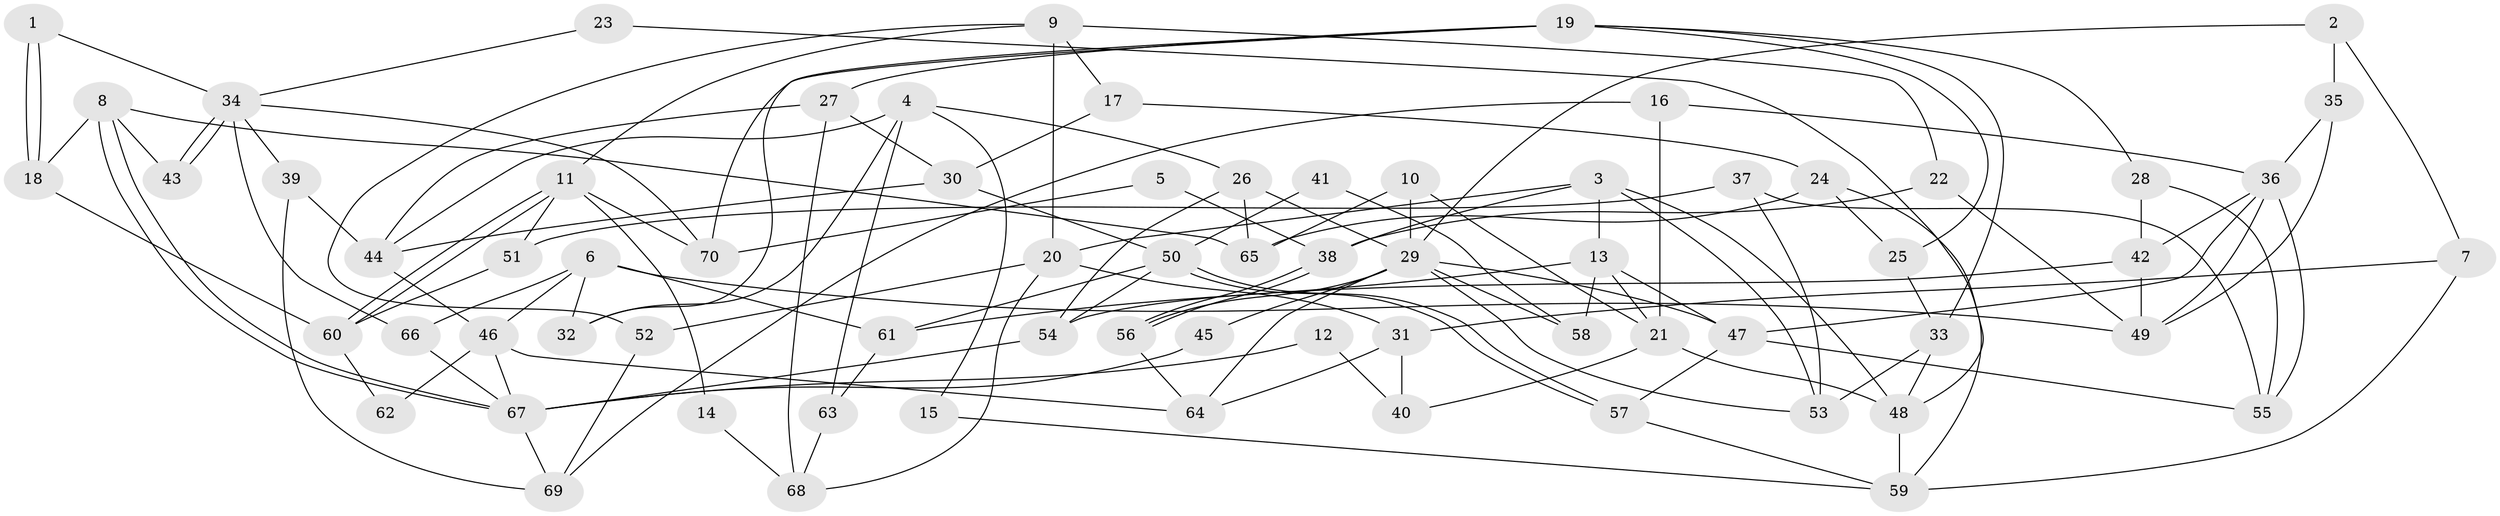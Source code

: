 // Generated by graph-tools (version 1.1) at 2025/11/02/27/25 16:11:19]
// undirected, 70 vertices, 140 edges
graph export_dot {
graph [start="1"]
  node [color=gray90,style=filled];
  1;
  2;
  3;
  4;
  5;
  6;
  7;
  8;
  9;
  10;
  11;
  12;
  13;
  14;
  15;
  16;
  17;
  18;
  19;
  20;
  21;
  22;
  23;
  24;
  25;
  26;
  27;
  28;
  29;
  30;
  31;
  32;
  33;
  34;
  35;
  36;
  37;
  38;
  39;
  40;
  41;
  42;
  43;
  44;
  45;
  46;
  47;
  48;
  49;
  50;
  51;
  52;
  53;
  54;
  55;
  56;
  57;
  58;
  59;
  60;
  61;
  62;
  63;
  64;
  65;
  66;
  67;
  68;
  69;
  70;
  1 -- 18;
  1 -- 18;
  1 -- 34;
  2 -- 35;
  2 -- 29;
  2 -- 7;
  3 -- 13;
  3 -- 20;
  3 -- 38;
  3 -- 48;
  3 -- 53;
  4 -- 63;
  4 -- 44;
  4 -- 15;
  4 -- 26;
  4 -- 32;
  5 -- 38;
  5 -- 70;
  6 -- 49;
  6 -- 46;
  6 -- 32;
  6 -- 61;
  6 -- 66;
  7 -- 59;
  7 -- 31;
  8 -- 65;
  8 -- 67;
  8 -- 67;
  8 -- 18;
  8 -- 43;
  9 -- 52;
  9 -- 11;
  9 -- 17;
  9 -- 20;
  9 -- 22;
  10 -- 21;
  10 -- 65;
  10 -- 29;
  11 -- 60;
  11 -- 60;
  11 -- 70;
  11 -- 14;
  11 -- 51;
  12 -- 67;
  12 -- 40;
  13 -- 61;
  13 -- 47;
  13 -- 21;
  13 -- 58;
  14 -- 68;
  15 -- 59;
  16 -- 36;
  16 -- 21;
  16 -- 69;
  17 -- 24;
  17 -- 30;
  18 -- 60;
  19 -- 32;
  19 -- 27;
  19 -- 25;
  19 -- 28;
  19 -- 33;
  19 -- 70;
  20 -- 31;
  20 -- 52;
  20 -- 68;
  21 -- 48;
  21 -- 40;
  22 -- 38;
  22 -- 49;
  23 -- 48;
  23 -- 34;
  24 -- 25;
  24 -- 59;
  24 -- 65;
  25 -- 33;
  26 -- 29;
  26 -- 54;
  26 -- 65;
  27 -- 30;
  27 -- 44;
  27 -- 68;
  28 -- 42;
  28 -- 55;
  29 -- 53;
  29 -- 45;
  29 -- 47;
  29 -- 56;
  29 -- 58;
  29 -- 64;
  30 -- 50;
  30 -- 44;
  31 -- 64;
  31 -- 40;
  33 -- 53;
  33 -- 48;
  34 -- 66;
  34 -- 43;
  34 -- 43;
  34 -- 39;
  34 -- 70;
  35 -- 36;
  35 -- 49;
  36 -- 42;
  36 -- 55;
  36 -- 47;
  36 -- 49;
  37 -- 51;
  37 -- 55;
  37 -- 53;
  38 -- 56;
  38 -- 56;
  39 -- 69;
  39 -- 44;
  41 -- 50;
  41 -- 58;
  42 -- 54;
  42 -- 49;
  44 -- 46;
  45 -- 67;
  46 -- 64;
  46 -- 62;
  46 -- 67;
  47 -- 55;
  47 -- 57;
  48 -- 59;
  50 -- 57;
  50 -- 57;
  50 -- 54;
  50 -- 61;
  51 -- 60;
  52 -- 69;
  54 -- 67;
  56 -- 64;
  57 -- 59;
  60 -- 62;
  61 -- 63;
  63 -- 68;
  66 -- 67;
  67 -- 69;
}
